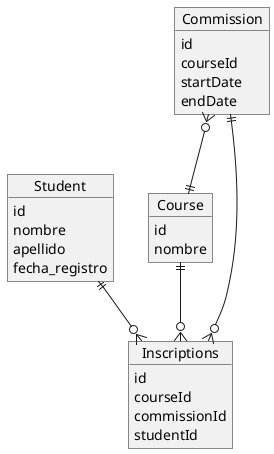 ##https://plantuml.com/es/ie-diagram

@startuml

object Student {
id
nombre
apellido
fecha_registro
}


object Course {
id
nombre
}

object Commission {
id
courseId
startDate
endDate
}

object Inscriptions {
id
courseId
commissionId
studentId
}


Student ||--o{ Inscriptions
Course ||--o{ Inscriptions
Commission ||--o{ Inscriptions
Commission }o--|| Course


@enduml
